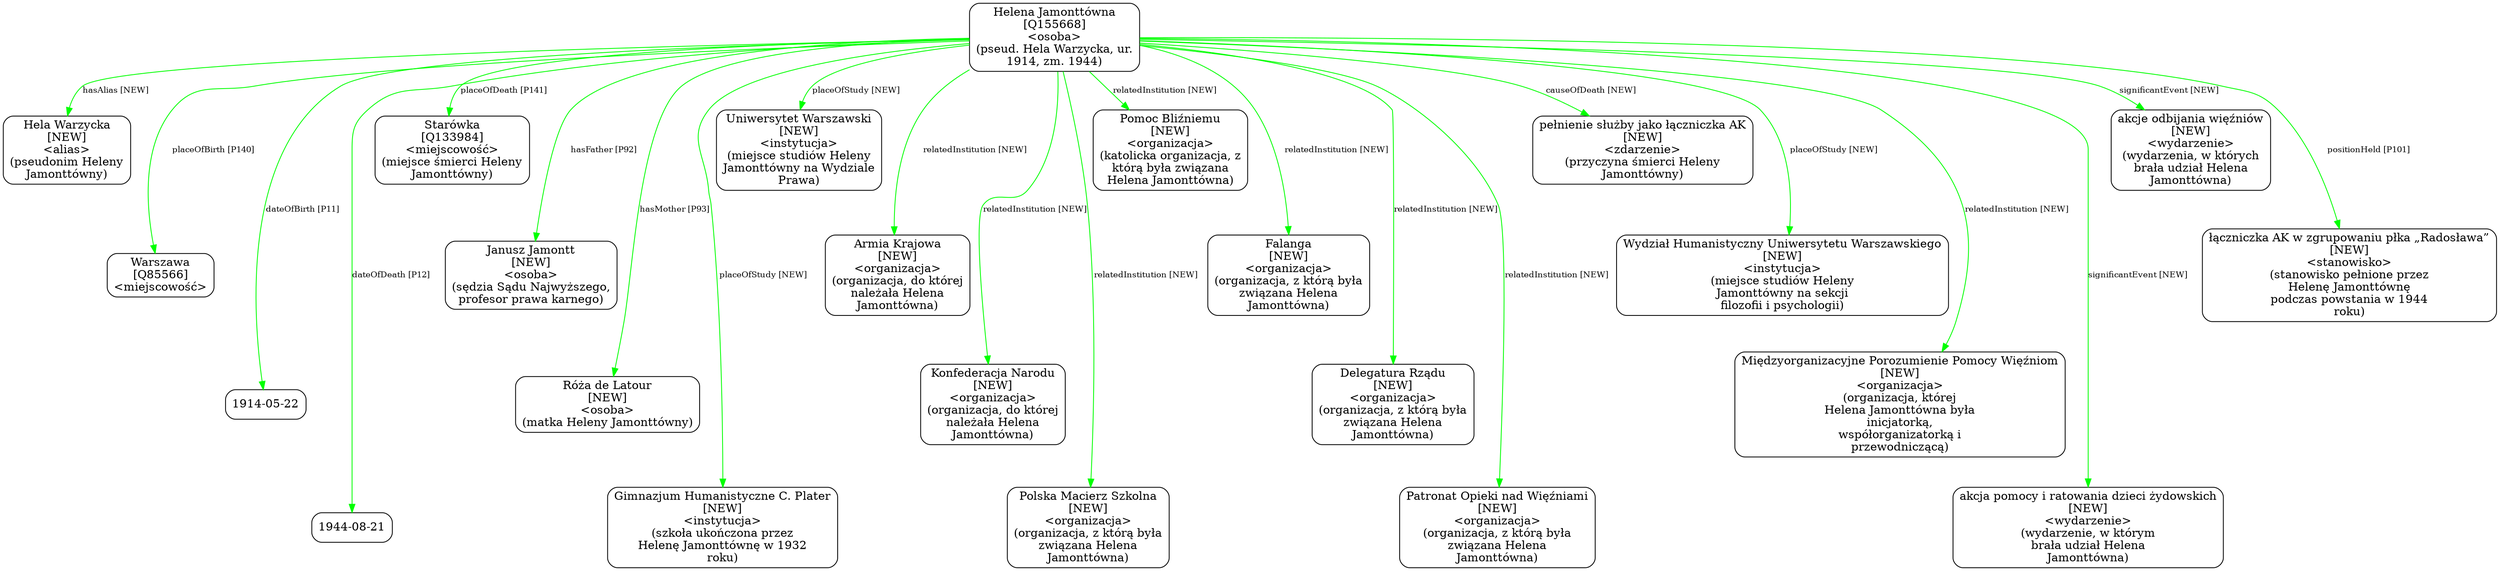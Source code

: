 digraph {
	node [shape=box,
		style=rounded
	];
	edge [fontsize=10];
	"Helena Jamonttówna
[Q155668]
<osoba>
(pseud. Hela Warzycka, ur.
1914, zm. 1944)"	[color=black,
		label="Helena Jamonttówna
[Q155668]
<osoba>
(pseud. Hela Warzycka, ur.
1914, zm. 1944)"];
	"Helena Jamonttówna
[Q155668]
<osoba>
(pseud. Hela Warzycka, ur.
1914, zm. 1944)" -> "Hela Warzycka
[NEW]
<alias>
(pseudonim Heleny
Jamonttówny)"	[color=green,
		label="hasAlias [NEW]",
		minlen=1];
	"Helena Jamonttówna
[Q155668]
<osoba>
(pseud. Hela Warzycka, ur.
1914, zm. 1944)" -> "Warszawa
[Q85566]
<miejscowość>"	[color=green,
		label="placeOfBirth [P140]",
		minlen=2];
	"Helena Jamonttówna
[Q155668]
<osoba>
(pseud. Hela Warzycka, ur.
1914, zm. 1944)" -> "1914-05-22"	[color=green,
		label="dateOfBirth [P11]",
		minlen=3];
	"Helena Jamonttówna
[Q155668]
<osoba>
(pseud. Hela Warzycka, ur.
1914, zm. 1944)" -> "1944-08-21"	[color=green,
		label="dateOfDeath [P12]",
		minlen=4];
	"Helena Jamonttówna
[Q155668]
<osoba>
(pseud. Hela Warzycka, ur.
1914, zm. 1944)" -> "Starówka
[Q133984]
<miejscowość>
(miejsce śmierci Heleny
Jamonttówny)"	[color=green,
		label="placeOfDeath [P141]",
		minlen=1];
	"Helena Jamonttówna
[Q155668]
<osoba>
(pseud. Hela Warzycka, ur.
1914, zm. 1944)" -> "Janusz Jamontt
[NEW]
<osoba>
(sędzia Sądu Najwyższego,
profesor prawa karnego)"	[color=green,
		label="hasFather [P92]",
		minlen=2];
	"Helena Jamonttówna
[Q155668]
<osoba>
(pseud. Hela Warzycka, ur.
1914, zm. 1944)" -> "Róża de Latour
[NEW]
<osoba>
(matka Heleny Jamonttówny)"	[color=green,
		label="hasMother [P93]",
		minlen=3];
	"Helena Jamonttówna
[Q155668]
<osoba>
(pseud. Hela Warzycka, ur.
1914, zm. 1944)" -> "Gimnazjum Humanistyczne C. Plater
[NEW]
<instytucja>
(szkoła ukończona przez
Helenę Jamonttównę w 1932
roku)"	[color=green,
		label="placeOfStudy [NEW]",
		minlen=4];
	"Helena Jamonttówna
[Q155668]
<osoba>
(pseud. Hela Warzycka, ur.
1914, zm. 1944)" -> "Uniwersytet Warszawski
[NEW]
<instytucja>
(miejsce studiów Heleny
Jamonttówny na Wydziale
Prawa)"	[color=green,
		label="placeOfStudy [NEW]",
		minlen=1];
	"Helena Jamonttówna
[Q155668]
<osoba>
(pseud. Hela Warzycka, ur.
1914, zm. 1944)" -> "Armia Krajowa
[NEW]
<organizacja>
(organizacja, do której
należała Helena
Jamonttówna)"	[color=green,
		label="relatedInstitution [NEW]",
		minlen=2];
	"Helena Jamonttówna
[Q155668]
<osoba>
(pseud. Hela Warzycka, ur.
1914, zm. 1944)" -> "Konfederacja Narodu
[NEW]
<organizacja>
(organizacja, do której
należała Helena
Jamonttówna)"	[color=green,
		label="relatedInstitution [NEW]",
		minlen=3];
	"Helena Jamonttówna
[Q155668]
<osoba>
(pseud. Hela Warzycka, ur.
1914, zm. 1944)" -> "Polska Macierz Szkolna
[NEW]
<organizacja>
(organizacja, z którą była
związana Helena
Jamonttówna)"	[color=green,
		label="relatedInstitution [NEW]",
		minlen=4];
	"Helena Jamonttówna
[Q155668]
<osoba>
(pseud. Hela Warzycka, ur.
1914, zm. 1944)" -> "Pomoc Bliźniemu
[NEW]
<organizacja>
(katolicka organizacja, z
którą była związana
Helena Jamonttówna)"	[color=green,
		label="relatedInstitution [NEW]",
		minlen=1];
	"Helena Jamonttówna
[Q155668]
<osoba>
(pseud. Hela Warzycka, ur.
1914, zm. 1944)" -> "Falanga
[NEW]
<organizacja>
(organizacja, z którą była
związana Helena
Jamonttówna)"	[color=green,
		label="relatedInstitution [NEW]",
		minlen=2];
	"Helena Jamonttówna
[Q155668]
<osoba>
(pseud. Hela Warzycka, ur.
1914, zm. 1944)" -> "Delegatura Rządu
[NEW]
<organizacja>
(organizacja, z którą była
związana Helena
Jamonttówna)"	[color=green,
		label="relatedInstitution [NEW]",
		minlen=3];
	"Helena Jamonttówna
[Q155668]
<osoba>
(pseud. Hela Warzycka, ur.
1914, zm. 1944)" -> "Patronat Opieki nad Więźniami
[NEW]
<organizacja>
(organizacja, z którą była
związana Helena
Jamonttówna)"	[color=green,
		label="relatedInstitution [NEW]",
		minlen=4];
	"Helena Jamonttówna
[Q155668]
<osoba>
(pseud. Hela Warzycka, ur.
1914, zm. 1944)" -> "pełnienie służby jako łączniczka AK
[NEW]
<zdarzenie>
(przyczyna śmierci Heleny
Jamonttówny)"	[color=green,
		label="causeOfDeath [NEW]",
		minlen=1];
	"Helena Jamonttówna
[Q155668]
<osoba>
(pseud. Hela Warzycka, ur.
1914, zm. 1944)" -> "Wydział Humanistyczny Uniwersytetu Warszawskiego
[NEW]
<instytucja>
(miejsce studiów Heleny
Jamonttówny na sekcji
filozofii i \
psychologii)"	[color=green,
		label="placeOfStudy [NEW]",
		minlen=2];
	"Helena Jamonttówna
[Q155668]
<osoba>
(pseud. Hela Warzycka, ur.
1914, zm. 1944)" -> "Międzyorganizacyjne Porozumienie Pomocy Więźniom
[NEW]
<organizacja>
(organizacja, której
Helena Jamonttówna była
inicjatorką,
\
współorganizatorką i
przewodniczącą)"	[color=green,
		label="relatedInstitution [NEW]",
		minlen=3];
	"Helena Jamonttówna
[Q155668]
<osoba>
(pseud. Hela Warzycka, ur.
1914, zm. 1944)" -> "akcja pomocy i ratowania dzieci żydowskich
[NEW]
<wydarzenie>
(wydarzenie, w którym
brała udział Helena
Jamonttówna)"	[color=green,
		label="significantEvent [NEW]",
		minlen=4];
	"Helena Jamonttówna
[Q155668]
<osoba>
(pseud. Hela Warzycka, ur.
1914, zm. 1944)" -> "akcje odbijania więźniów
[NEW]
<wydarzenie>
(wydarzenia, w których
brała udział Helena
Jamonttówna)"	[color=green,
		label="significantEvent [NEW]",
		minlen=1];
	"Helena Jamonttówna
[Q155668]
<osoba>
(pseud. Hela Warzycka, ur.
1914, zm. 1944)" -> "łączniczka AK w zgrupowaniu płka „Radosława”
[NEW]
<stanowisko>
(stanowisko pełnione przez
Helenę Jamonttównę
podczas \
powstania w 1944
roku)"	[color=green,
		label="positionHeld [P101]",
		minlen=2];
}

